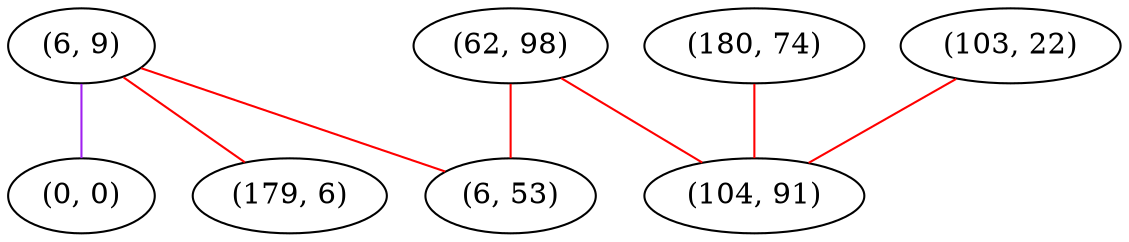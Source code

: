 graph "" {
"(6, 9)";
"(0, 0)";
"(179, 6)";
"(62, 98)";
"(6, 53)";
"(180, 74)";
"(103, 22)";
"(104, 91)";
"(6, 9)" -- "(0, 0)"  [color=purple, key=0, weight=4];
"(6, 9)" -- "(179, 6)"  [color=red, key=0, weight=1];
"(6, 9)" -- "(6, 53)"  [color=red, key=0, weight=1];
"(62, 98)" -- "(104, 91)"  [color=red, key=0, weight=1];
"(62, 98)" -- "(6, 53)"  [color=red, key=0, weight=1];
"(180, 74)" -- "(104, 91)"  [color=red, key=0, weight=1];
"(103, 22)" -- "(104, 91)"  [color=red, key=0, weight=1];
}
